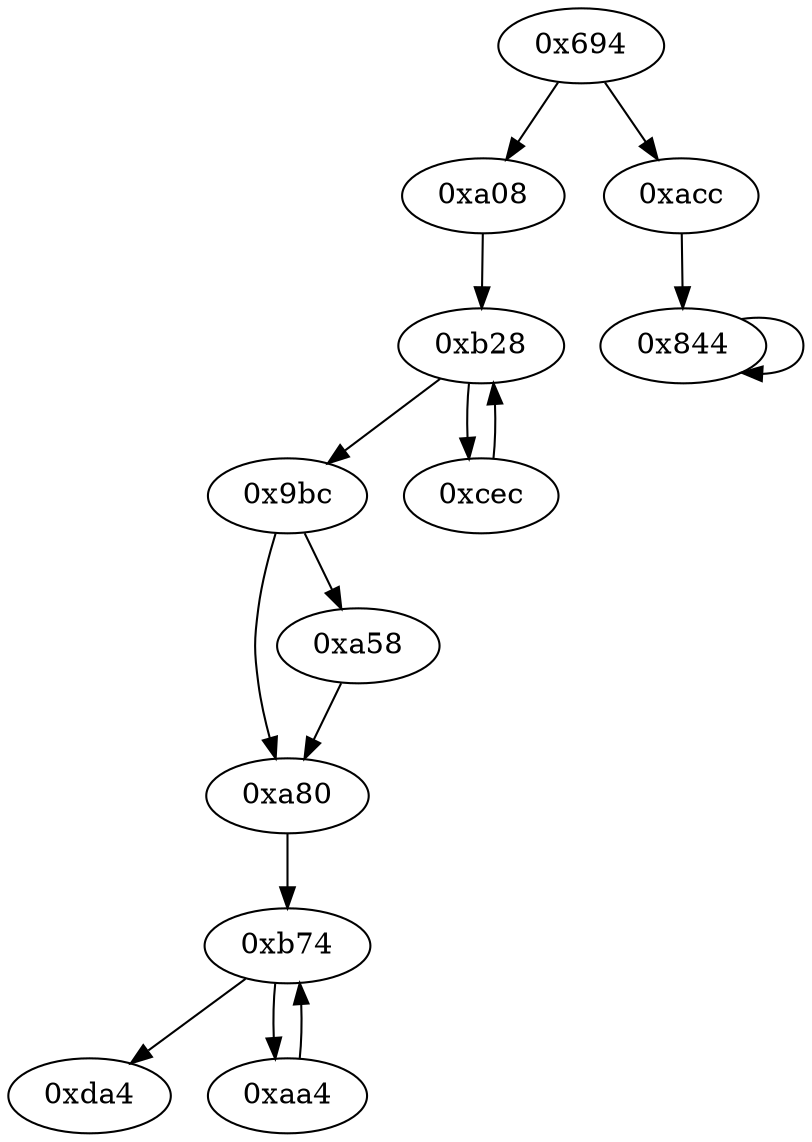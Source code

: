 digraph "" {
	graph ["edge"="{}",
		file="/Users/mark/Documents/deobfus-2019-ccs/ALL-CFG/basic-algorithms/binaryadd/1684_recovered.dot",
		"graph"="{u'file': u'/Users/mark/Documents/deobfus-2019-ccs/ALL-CFG/basic-algorithms/binaryadd/1684_recovered.dot'}",
		"node"="{u'opcode': u''}"
	];
	"0xb28"	 [opcode="[u'ldr', u'str', u'ldr', u'str', u'ldr', u'str', u'ldr', u'str', u'ldr', u'ldr', u'eor', u'and', u'ldr', u'orr', u'ldr', u'mov', \
u'b']"];
	"0x9bc"	 [opcode="[u'ldr', u'ldr', u'cmp', u'ldr', u'mov', u'ldr', u'str', u'b']"];
	"0xb28" -> "0x9bc";
	"0xcec"	 [opcode="[u'ldr', u'ldr', u'ldr', u'mov', u'mov', u'add', u'smull', u'asr', u'add', u'add', u'sub', u'smull', u'asr', u'add', u'add', u'sub', \
u'rsb', u'sub', u'ldr', u'add', u'add', u'bic', u'sub', u'ldr', u'ldr', u'str', u'asr', u'mov', u'mov', u'mvn', u'str', u'ldr', \
u'smull', u'asr', u'add', u'str', u'ldr', u'smull', u'asr', u'add', u'str', u'rsb', u'rsb']"];
	"0xb28" -> "0xcec";
	"0xa08"	 [opcode="[u'ldr', u'mov', u'ldr', u'ldr', u'add', u'sub', u'sub', u'mul', u'mov', u'eor', u'and', u'ldr', u'mov', u'ldr', u'cmp', u'mov', \
u'teq', u'ldr', u'ldr', u'b']"];
	"0xa08" -> "0xb28";
	"0x844"	 [opcode="[u'ldr', u'ldr', u'ldr', u'ldr', u'add', u'sub', u'sub', u'mul', u'eor', u'and', u'ldr', u'ldr', u'mov', u'mov', u'cmp', u'mov', \
u'b']"];
	"0x844" -> "0x844";
	"0xacc"	 [opcode="[u'ldr', u'ldr', u'ldr', u'rsb', u'mvn', u'mul', u'eor', u'and', u'ldr', u'mov', u'mov', u'ldr', u'cmp', u'mov', u'cmp', u'mov', \
u'mov', u'cmp', u'mov', u'mov', u'teq', u'mov', u'b']"];
	"0xacc" -> "0x844";
	"0xa80"	 [opcode="[u'ldr', u'bl', u'ldr', u'sub', u'b']"];
	"0xb74"	 [opcode="[u'ldr', u'mov', u'str', u'ldr', u'ldr', u'rsb', u'mvn', u'mul', u'mov', u'eor', u'and', u'ldr', u'mov', u'ldr', u'cmp', u'mov', \
u'teq', u'ldr', u'mov']"];
	"0xa80" -> "0xb74";
	"0xda4"	 [opcode="[u'ldr', u'ldr', u'rsb', u'mvn', u'mul', u'mvn', u'ldr', u'orr', u'mov', u'cmn', u'mov', u'ldr', u'cmp', u'mov', u'mov', u'mov', \
u'cmn', u'mov', u'mov', u'teq', u'mov', u'b']"];
	"0x9bc" -> "0xa80";
	"0xa58"	 [opcode="[u'ldr', u'ldr', u'ldr', u'add', u'rsb', u'str', u'rsb', u'str', u'ldr', u'b']"];
	"0x9bc" -> "0xa58";
	"0xa58" -> "0xa80";
	"0x694"	 [opcode="[u'push', u'add', u'sub', u'str', u'ldr', u'cmp', u'mvn', u'ldr', u'ldr', u'str', u'ldr', u'ldr', u'ldr', u'mov', u'ldr', u'str', \
u'ldr', u'str', u'ldr', u'str', u'ldr', u'str', u'ldr', u'str', u'ldr', u'ldr', u'str', u'ldr', u'str', u'ldr', u'ldr', u'ldr', \
u'str', u'ldr', u'ldr', u'add', u'str', u'ldr', u'add', u'str', u'str', u'str', u'str', u'str', u'str', u'str', u'str', u'b']"];
	"0x694" -> "0xa08";
	"0x694" -> "0xacc";
	"0xaa4"	 [opcode="[u'ldr', u'ldr', u'add', u'ldr', u'ldr', u'bl', u'sub']"];
	"0xaa4" -> "0xb74";
	"0xb74" -> "0xda4";
	"0xb74" -> "0xaa4";
	"0xcec" -> "0xb28";
}

